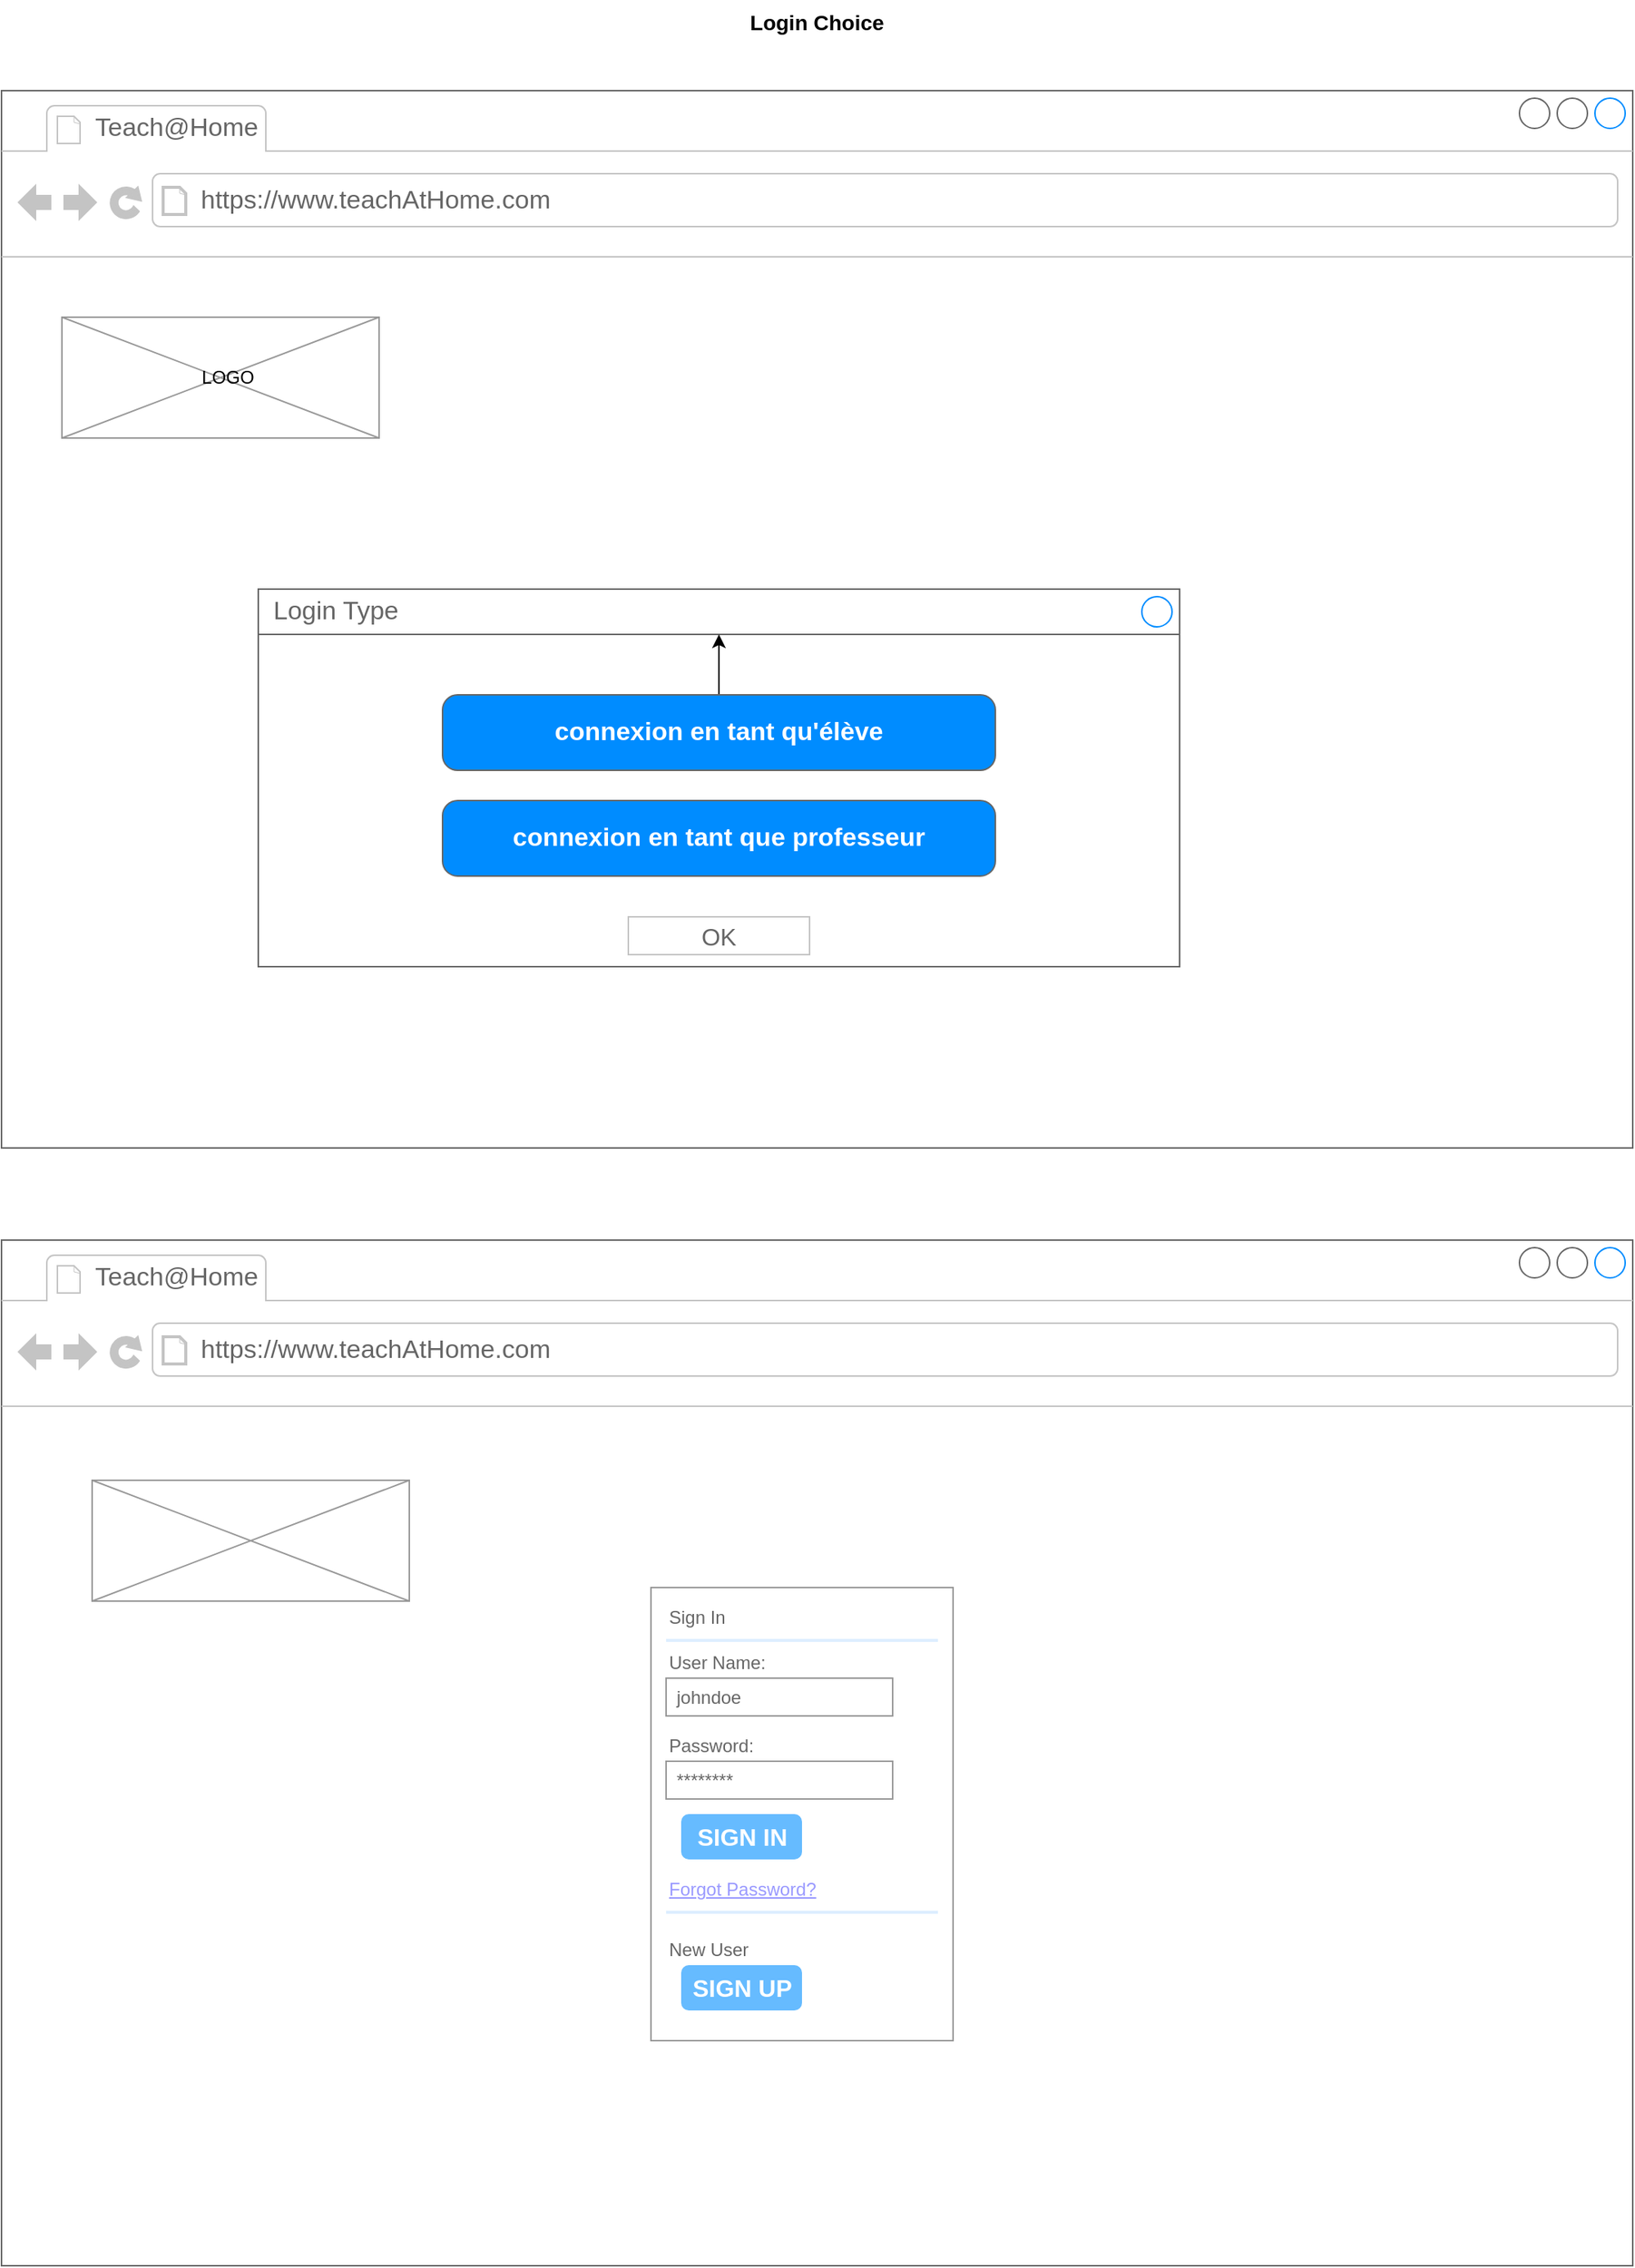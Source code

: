 <mxfile version="21.8.2" type="github">
  <diagram name="Page-1" id="7VhbfdrJlDJMxZoAq6ko">
    <mxGraphModel dx="1434" dy="790" grid="1" gridSize="10" guides="1" tooltips="1" connect="1" arrows="1" fold="1" page="1" pageScale="1" pageWidth="1169" pageHeight="827" math="0" shadow="0">
      <root>
        <mxCell id="0" />
        <mxCell id="1" parent="0" />
        <mxCell id="KMu5VocUdlGMF7wmwmVv-1" value="" style="strokeWidth=1;shadow=0;dashed=0;align=center;html=1;shape=mxgraph.mockup.containers.browserWindow;rSize=0;strokeColor=#666666;strokeColor2=#008cff;strokeColor3=#c4c4c4;mainText=,;recursiveResize=0;" vertex="1" parent="1">
          <mxGeometry x="40" y="100" width="1080" height="700" as="geometry" />
        </mxCell>
        <mxCell id="KMu5VocUdlGMF7wmwmVv-2" value="Teach@Home" style="strokeWidth=1;shadow=0;dashed=0;align=center;html=1;shape=mxgraph.mockup.containers.anchor;fontSize=17;fontColor=#666666;align=left;whiteSpace=wrap;" vertex="1" parent="KMu5VocUdlGMF7wmwmVv-1">
          <mxGeometry x="60" y="12" width="110" height="26" as="geometry" />
        </mxCell>
        <mxCell id="KMu5VocUdlGMF7wmwmVv-3" value="https://www.teachAtHome.com" style="strokeWidth=1;shadow=0;dashed=0;align=center;html=1;shape=mxgraph.mockup.containers.anchor;rSize=0;fontSize=17;fontColor=#666666;align=left;" vertex="1" parent="KMu5VocUdlGMF7wmwmVv-1">
          <mxGeometry x="130" y="60" width="250" height="26" as="geometry" />
        </mxCell>
        <mxCell id="KMu5VocUdlGMF7wmwmVv-17" value="" style="verticalLabelPosition=bottom;shadow=0;dashed=0;align=center;html=1;verticalAlign=top;strokeWidth=1;shape=mxgraph.mockup.graphics.simpleIcon;strokeColor=#999999;" vertex="1" parent="KMu5VocUdlGMF7wmwmVv-1">
          <mxGeometry x="40" y="150" width="210" height="80" as="geometry" />
        </mxCell>
        <mxCell id="KMu5VocUdlGMF7wmwmVv-18" value="LOGO" style="text;html=1;strokeColor=none;fillColor=none;align=center;verticalAlign=middle;whiteSpace=wrap;rounded=0;" vertex="1" parent="KMu5VocUdlGMF7wmwmVv-1">
          <mxGeometry x="120" y="175" width="60" height="30" as="geometry" />
        </mxCell>
        <mxCell id="KMu5VocUdlGMF7wmwmVv-31" value="" style="strokeWidth=1;shadow=0;dashed=0;align=center;html=1;shape=mxgraph.mockup.containers.rrect;rSize=0;strokeColor=#666666;fontColor=#666666;fontSize=17;verticalAlign=top;whiteSpace=wrap;fillColor=#ffffff;spacingTop=32;" vertex="1" parent="KMu5VocUdlGMF7wmwmVv-1">
          <mxGeometry x="170" y="330" width="610" height="250" as="geometry" />
        </mxCell>
        <mxCell id="KMu5VocUdlGMF7wmwmVv-32" value="Login Type" style="strokeWidth=1;shadow=0;dashed=0;align=center;html=1;shape=mxgraph.mockup.containers.rrect;rSize=0;fontSize=17;fontColor=#666666;strokeColor=#666666;align=left;spacingLeft=8;fillColor=#ffffff;resizeWidth=1;whiteSpace=wrap;" vertex="1" parent="KMu5VocUdlGMF7wmwmVv-31">
          <mxGeometry width="610" height="30" relative="1" as="geometry" />
        </mxCell>
        <mxCell id="KMu5VocUdlGMF7wmwmVv-33" value="" style="shape=ellipse;strokeColor=#008cff;resizable=0;fillColor=none;html=1;" vertex="1" parent="KMu5VocUdlGMF7wmwmVv-32">
          <mxGeometry x="1" y="0.5" width="20" height="20" relative="1" as="geometry">
            <mxPoint x="-25" y="-10" as="offset" />
          </mxGeometry>
        </mxCell>
        <mxCell id="KMu5VocUdlGMF7wmwmVv-34" value="OK" style="strokeWidth=1;shadow=0;dashed=0;align=center;html=1;shape=mxgraph.mockup.containers.rrect;rSize=0;fontSize=16;fontColor=#666666;strokeColor=#c4c4c4;resizable=0;whiteSpace=wrap;fillColor=#ffffff;" vertex="1" parent="KMu5VocUdlGMF7wmwmVv-31">
          <mxGeometry x="0.5" y="1" width="120" height="25" relative="1" as="geometry">
            <mxPoint x="-60" y="-33" as="offset" />
          </mxGeometry>
        </mxCell>
        <mxCell id="KMu5VocUdlGMF7wmwmVv-36" value="" style="edgeStyle=orthogonalEdgeStyle;rounded=0;orthogonalLoop=1;jettySize=auto;html=1;" edge="1" parent="KMu5VocUdlGMF7wmwmVv-31" source="KMu5VocUdlGMF7wmwmVv-35" target="KMu5VocUdlGMF7wmwmVv-32">
          <mxGeometry relative="1" as="geometry" />
        </mxCell>
        <mxCell id="KMu5VocUdlGMF7wmwmVv-35" value="connexion en tant qu&#39;élève" style="strokeWidth=1;shadow=0;dashed=0;align=center;html=1;shape=mxgraph.mockup.buttons.button;strokeColor=#666666;fontColor=#ffffff;mainText=;buttonStyle=round;fontSize=17;fontStyle=1;fillColor=#008cff;whiteSpace=wrap;" vertex="1" parent="KMu5VocUdlGMF7wmwmVv-31">
          <mxGeometry x="122" y="70" width="366" height="50" as="geometry" />
        </mxCell>
        <mxCell id="KMu5VocUdlGMF7wmwmVv-37" value="connexion en tant que professeur" style="strokeWidth=1;shadow=0;dashed=0;align=center;html=1;shape=mxgraph.mockup.buttons.button;strokeColor=#666666;fontColor=#ffffff;mainText=;buttonStyle=round;fontSize=17;fontStyle=1;fillColor=#008cff;whiteSpace=wrap;" vertex="1" parent="KMu5VocUdlGMF7wmwmVv-31">
          <mxGeometry x="122" y="140" width="366" height="50" as="geometry" />
        </mxCell>
        <mxCell id="KMu5VocUdlGMF7wmwmVv-4" value="Login Choice" style="text;html=1;strokeColor=none;fillColor=none;align=center;verticalAlign=middle;whiteSpace=wrap;rounded=0;fontStyle=1;fontSize=14;" vertex="1" parent="1">
          <mxGeometry x="40" y="40" width="1080" height="30" as="geometry" />
        </mxCell>
        <mxCell id="KMu5VocUdlGMF7wmwmVv-19" value="" style="strokeWidth=1;shadow=0;dashed=0;align=center;html=1;shape=mxgraph.mockup.containers.browserWindow;rSize=0;strokeColor=#666666;strokeColor2=#008cff;strokeColor3=#c4c4c4;mainText=,;recursiveResize=0;" vertex="1" parent="1">
          <mxGeometry x="40" y="861" width="1080" height="679" as="geometry" />
        </mxCell>
        <mxCell id="KMu5VocUdlGMF7wmwmVv-20" value="Teach@Home" style="strokeWidth=1;shadow=0;dashed=0;align=center;html=1;shape=mxgraph.mockup.containers.anchor;fontSize=17;fontColor=#666666;align=left;whiteSpace=wrap;" vertex="1" parent="KMu5VocUdlGMF7wmwmVv-19">
          <mxGeometry x="60" y="12" width="110" height="26" as="geometry" />
        </mxCell>
        <mxCell id="KMu5VocUdlGMF7wmwmVv-21" value="https://www.teachAtHome.com" style="strokeWidth=1;shadow=0;dashed=0;align=center;html=1;shape=mxgraph.mockup.containers.anchor;rSize=0;fontSize=17;fontColor=#666666;align=left;" vertex="1" parent="KMu5VocUdlGMF7wmwmVv-19">
          <mxGeometry x="130" y="60" width="250" height="26" as="geometry" />
        </mxCell>
        <mxCell id="KMu5VocUdlGMF7wmwmVv-5" value="" style="strokeWidth=1;shadow=0;dashed=0;align=center;html=1;shape=mxgraph.mockup.forms.rrect;rSize=0;strokeColor=#999999;fillColor=#ffffff;" vertex="1" parent="KMu5VocUdlGMF7wmwmVv-19">
          <mxGeometry x="430" y="230" width="200" height="300" as="geometry" />
        </mxCell>
        <mxCell id="KMu5VocUdlGMF7wmwmVv-6" value="Sign In" style="strokeWidth=1;shadow=0;dashed=0;align=center;html=1;shape=mxgraph.mockup.forms.anchor;fontSize=12;fontColor=#666666;align=left;resizeWidth=1;spacingLeft=0;" vertex="1" parent="KMu5VocUdlGMF7wmwmVv-5">
          <mxGeometry width="100" height="20" relative="1" as="geometry">
            <mxPoint x="10" y="10" as="offset" />
          </mxGeometry>
        </mxCell>
        <mxCell id="KMu5VocUdlGMF7wmwmVv-7" value="" style="shape=line;strokeColor=#ddeeff;strokeWidth=2;html=1;resizeWidth=1;" vertex="1" parent="KMu5VocUdlGMF7wmwmVv-5">
          <mxGeometry width="180" height="10" relative="1" as="geometry">
            <mxPoint x="10" y="30" as="offset" />
          </mxGeometry>
        </mxCell>
        <mxCell id="KMu5VocUdlGMF7wmwmVv-8" value="User Name:" style="strokeWidth=1;shadow=0;dashed=0;align=center;html=1;shape=mxgraph.mockup.forms.anchor;fontSize=12;fontColor=#666666;align=left;resizeWidth=1;spacingLeft=0;" vertex="1" parent="KMu5VocUdlGMF7wmwmVv-5">
          <mxGeometry width="100" height="20" relative="1" as="geometry">
            <mxPoint x="10" y="40" as="offset" />
          </mxGeometry>
        </mxCell>
        <mxCell id="KMu5VocUdlGMF7wmwmVv-9" value="johndoe" style="strokeWidth=1;shadow=0;dashed=0;align=center;html=1;shape=mxgraph.mockup.forms.rrect;rSize=0;strokeColor=#999999;fontColor=#666666;align=left;spacingLeft=5;resizeWidth=1;" vertex="1" parent="KMu5VocUdlGMF7wmwmVv-5">
          <mxGeometry width="150" height="25" relative="1" as="geometry">
            <mxPoint x="10" y="60" as="offset" />
          </mxGeometry>
        </mxCell>
        <mxCell id="KMu5VocUdlGMF7wmwmVv-10" value="Password:" style="strokeWidth=1;shadow=0;dashed=0;align=center;html=1;shape=mxgraph.mockup.forms.anchor;fontSize=12;fontColor=#666666;align=left;resizeWidth=1;spacingLeft=0;" vertex="1" parent="KMu5VocUdlGMF7wmwmVv-5">
          <mxGeometry width="100" height="20" relative="1" as="geometry">
            <mxPoint x="10" y="95" as="offset" />
          </mxGeometry>
        </mxCell>
        <mxCell id="KMu5VocUdlGMF7wmwmVv-11" value="********" style="strokeWidth=1;shadow=0;dashed=0;align=center;html=1;shape=mxgraph.mockup.forms.rrect;rSize=0;strokeColor=#999999;fontColor=#666666;align=left;spacingLeft=5;resizeWidth=1;" vertex="1" parent="KMu5VocUdlGMF7wmwmVv-5">
          <mxGeometry width="150" height="25" relative="1" as="geometry">
            <mxPoint x="10" y="115" as="offset" />
          </mxGeometry>
        </mxCell>
        <mxCell id="KMu5VocUdlGMF7wmwmVv-12" value="SIGN IN" style="strokeWidth=1;shadow=0;dashed=0;align=center;html=1;shape=mxgraph.mockup.forms.rrect;rSize=5;strokeColor=none;fontColor=#ffffff;fillColor=#66bbff;fontSize=16;fontStyle=1;" vertex="1" parent="KMu5VocUdlGMF7wmwmVv-5">
          <mxGeometry y="1" width="80" height="30" relative="1" as="geometry">
            <mxPoint x="20" y="-150" as="offset" />
          </mxGeometry>
        </mxCell>
        <mxCell id="KMu5VocUdlGMF7wmwmVv-13" value="Forgot Password?" style="strokeWidth=1;shadow=0;dashed=0;align=center;html=1;shape=mxgraph.mockup.forms.anchor;fontSize=12;fontColor=#9999ff;align=left;spacingLeft=0;fontStyle=4;resizeWidth=1;" vertex="1" parent="KMu5VocUdlGMF7wmwmVv-5">
          <mxGeometry y="1" width="150" height="20" relative="1" as="geometry">
            <mxPoint x="10" y="-110" as="offset" />
          </mxGeometry>
        </mxCell>
        <mxCell id="KMu5VocUdlGMF7wmwmVv-14" value="" style="shape=line;strokeColor=#ddeeff;strokeWidth=2;html=1;resizeWidth=1;" vertex="1" parent="KMu5VocUdlGMF7wmwmVv-5">
          <mxGeometry y="1" width="180" height="10" relative="1" as="geometry">
            <mxPoint x="10" y="-90" as="offset" />
          </mxGeometry>
        </mxCell>
        <mxCell id="KMu5VocUdlGMF7wmwmVv-15" value="New User" style="strokeWidth=1;shadow=0;dashed=0;align=center;html=1;shape=mxgraph.mockup.forms.anchor;fontSize=12;fontColor=#666666;align=left;spacingLeft=0;resizeWidth=1;" vertex="1" parent="KMu5VocUdlGMF7wmwmVv-5">
          <mxGeometry y="1" width="150" height="20" relative="1" as="geometry">
            <mxPoint x="10" y="-70" as="offset" />
          </mxGeometry>
        </mxCell>
        <mxCell id="KMu5VocUdlGMF7wmwmVv-16" value="SIGN UP" style="strokeWidth=1;shadow=0;dashed=0;align=center;html=1;shape=mxgraph.mockup.forms.rrect;rSize=5;strokeColor=none;fontColor=#ffffff;fillColor=#66bbff;fontSize=16;fontStyle=1;" vertex="1" parent="KMu5VocUdlGMF7wmwmVv-5">
          <mxGeometry y="1" width="80" height="30" relative="1" as="geometry">
            <mxPoint x="20" y="-50" as="offset" />
          </mxGeometry>
        </mxCell>
        <mxCell id="KMu5VocUdlGMF7wmwmVv-22" value="" style="verticalLabelPosition=bottom;shadow=0;dashed=0;align=center;html=1;verticalAlign=top;strokeWidth=1;shape=mxgraph.mockup.graphics.simpleIcon;strokeColor=#999999;" vertex="1" parent="KMu5VocUdlGMF7wmwmVv-19">
          <mxGeometry x="60" y="159" width="210" height="80" as="geometry" />
        </mxCell>
      </root>
    </mxGraphModel>
  </diagram>
</mxfile>

